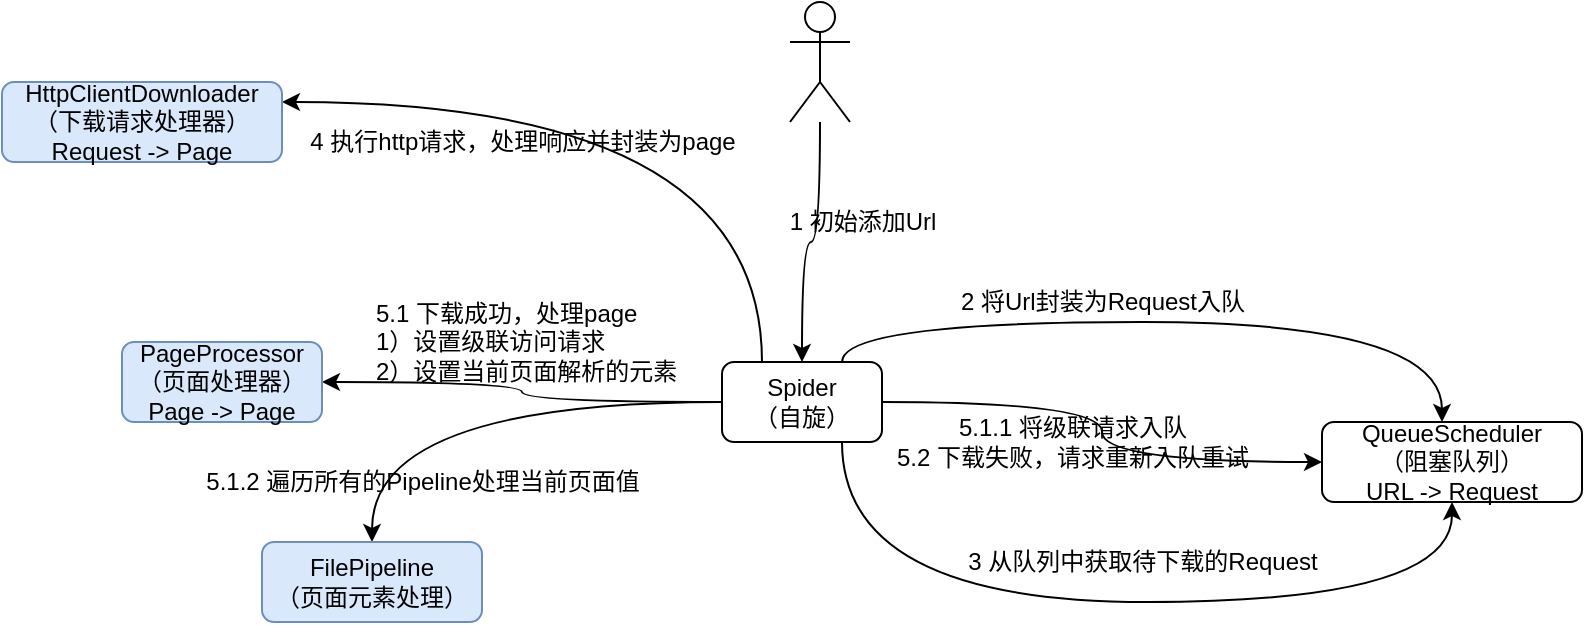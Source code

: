 <mxfile version="15.8.7" type="device"><diagram id="nL651q2q4npq-zvuoYUT" name="第 1 页"><mxGraphModel dx="943" dy="739" grid="1" gridSize="10" guides="1" tooltips="1" connect="1" arrows="1" fold="1" page="1" pageScale="1" pageWidth="827" pageHeight="1169" math="0" shadow="0"><root><mxCell id="0"/><mxCell id="1" parent="0"/><mxCell id="0P4SVvsmjYsuhx2KDA9D-9" style="edgeStyle=orthogonalEdgeStyle;curved=1;rounded=0;orthogonalLoop=1;jettySize=auto;html=1;exitX=0.75;exitY=0;exitDx=0;exitDy=0;" edge="1" parent="1" source="0P4SVvsmjYsuhx2KDA9D-1" target="0P4SVvsmjYsuhx2KDA9D-8"><mxGeometry relative="1" as="geometry"><mxPoint x="740" y="320" as="targetPoint"/><Array as="points"><mxPoint x="440" y="300"/><mxPoint x="740" y="300"/></Array></mxGeometry></mxCell><mxCell id="0P4SVvsmjYsuhx2KDA9D-13" style="edgeStyle=orthogonalEdgeStyle;curved=1;rounded=0;orthogonalLoop=1;jettySize=auto;html=1;entryX=0.5;entryY=1;entryDx=0;entryDy=0;" edge="1" parent="1" source="0P4SVvsmjYsuhx2KDA9D-1" target="0P4SVvsmjYsuhx2KDA9D-8"><mxGeometry relative="1" as="geometry"><mxPoint x="780" y="450" as="targetPoint"/><Array as="points"><mxPoint x="440" y="440"/><mxPoint x="745" y="440"/></Array></mxGeometry></mxCell><mxCell id="0P4SVvsmjYsuhx2KDA9D-15" style="edgeStyle=orthogonalEdgeStyle;curved=1;rounded=0;orthogonalLoop=1;jettySize=auto;html=1;entryX=1;entryY=0.25;entryDx=0;entryDy=0;exitX=0.25;exitY=0;exitDx=0;exitDy=0;" edge="1" parent="1" source="0P4SVvsmjYsuhx2KDA9D-1" target="0P4SVvsmjYsuhx2KDA9D-11"><mxGeometry relative="1" as="geometry"><Array as="points"><mxPoint x="400" y="190"/></Array></mxGeometry></mxCell><mxCell id="0P4SVvsmjYsuhx2KDA9D-17" style="edgeStyle=orthogonalEdgeStyle;curved=1;rounded=0;orthogonalLoop=1;jettySize=auto;html=1;" edge="1" parent="1" source="0P4SVvsmjYsuhx2KDA9D-1" target="0P4SVvsmjYsuhx2KDA9D-2"><mxGeometry relative="1" as="geometry"/></mxCell><mxCell id="0P4SVvsmjYsuhx2KDA9D-19" style="edgeStyle=orthogonalEdgeStyle;curved=1;rounded=0;orthogonalLoop=1;jettySize=auto;html=1;entryX=0;entryY=0.5;entryDx=0;entryDy=0;" edge="1" parent="1" source="0P4SVvsmjYsuhx2KDA9D-1" target="0P4SVvsmjYsuhx2KDA9D-8"><mxGeometry relative="1" as="geometry"/></mxCell><mxCell id="0P4SVvsmjYsuhx2KDA9D-21" style="edgeStyle=orthogonalEdgeStyle;curved=1;rounded=0;orthogonalLoop=1;jettySize=auto;html=1;" edge="1" parent="1" source="0P4SVvsmjYsuhx2KDA9D-1" target="0P4SVvsmjYsuhx2KDA9D-12"><mxGeometry relative="1" as="geometry"><Array as="points"><mxPoint x="205" y="340"/></Array></mxGeometry></mxCell><mxCell id="0P4SVvsmjYsuhx2KDA9D-1" value="Spider&lt;br&gt;（自旋）" style="rounded=1;whiteSpace=wrap;html=1;" vertex="1" parent="1"><mxGeometry x="380" y="320" width="80" height="40" as="geometry"/></mxCell><mxCell id="0P4SVvsmjYsuhx2KDA9D-2" value="PageProcessor&lt;br&gt;（页面处理器）&lt;br&gt;Page -&amp;gt; Page" style="rounded=1;whiteSpace=wrap;html=1;fillColor=#dae8fc;strokeColor=#6c8ebf;" vertex="1" parent="1"><mxGeometry x="80" y="310" width="100" height="40" as="geometry"/></mxCell><mxCell id="0P4SVvsmjYsuhx2KDA9D-5" style="edgeStyle=orthogonalEdgeStyle;curved=1;rounded=0;orthogonalLoop=1;jettySize=auto;html=1;" edge="1" parent="1" source="0P4SVvsmjYsuhx2KDA9D-4" target="0P4SVvsmjYsuhx2KDA9D-1"><mxGeometry relative="1" as="geometry"/></mxCell><mxCell id="0P4SVvsmjYsuhx2KDA9D-4" value="" style="shape=umlActor;verticalLabelPosition=bottom;verticalAlign=top;html=1;outlineConnect=0;" vertex="1" parent="1"><mxGeometry x="414" y="140" width="30" height="60" as="geometry"/></mxCell><mxCell id="0P4SVvsmjYsuhx2KDA9D-6" value="1 初始添加Url" style="text;html=1;align=center;verticalAlign=middle;resizable=0;points=[];autosize=1;strokeColor=none;fillColor=none;" vertex="1" parent="1"><mxGeometry x="405" y="240" width="90" height="20" as="geometry"/></mxCell><mxCell id="0P4SVvsmjYsuhx2KDA9D-8" value="QueueScheduler&lt;br&gt;（阻塞队列）&lt;br&gt;URL -&amp;gt; Request" style="rounded=1;whiteSpace=wrap;html=1;" vertex="1" parent="1"><mxGeometry x="680" y="350" width="130" height="40" as="geometry"/></mxCell><mxCell id="0P4SVvsmjYsuhx2KDA9D-10" value="2 将Url封装为Request入队" style="text;html=1;align=center;verticalAlign=middle;resizable=0;points=[];autosize=1;strokeColor=none;fillColor=none;" vertex="1" parent="1"><mxGeometry x="490" y="280" width="160" height="20" as="geometry"/></mxCell><mxCell id="0P4SVvsmjYsuhx2KDA9D-11" value="HttpClientDownloader&lt;br&gt;（下载请求处理器）&lt;br&gt;Request -&amp;gt; Page" style="rounded=1;whiteSpace=wrap;html=1;fillColor=#dae8fc;strokeColor=#6c8ebf;" vertex="1" parent="1"><mxGeometry x="20" y="180" width="140" height="40" as="geometry"/></mxCell><mxCell id="0P4SVvsmjYsuhx2KDA9D-12" value="FilePipeline&lt;br&gt;（页面元素处理）" style="rounded=1;whiteSpace=wrap;html=1;fillColor=#dae8fc;strokeColor=#6c8ebf;" vertex="1" parent="1"><mxGeometry x="150" y="410" width="110" height="40" as="geometry"/></mxCell><mxCell id="0P4SVvsmjYsuhx2KDA9D-14" value="3 从队列中获取待下载的Request" style="text;html=1;align=center;verticalAlign=middle;resizable=0;points=[];autosize=1;strokeColor=none;fillColor=none;" vertex="1" parent="1"><mxGeometry x="495" y="410" width="190" height="20" as="geometry"/></mxCell><mxCell id="0P4SVvsmjYsuhx2KDA9D-16" value="4 执行http请求，处理响应并封装为page" style="text;html=1;align=center;verticalAlign=middle;resizable=0;points=[];autosize=1;strokeColor=none;fillColor=none;" vertex="1" parent="1"><mxGeometry x="165" y="200" width="230" height="20" as="geometry"/></mxCell><mxCell id="0P4SVvsmjYsuhx2KDA9D-18" value="5.1 下载成功，处理page&lt;br&gt;1）设置级联访问请求&lt;br&gt;2）设置当前页面解析的元素" style="text;html=1;align=left;verticalAlign=middle;resizable=0;points=[];autosize=1;strokeColor=none;fillColor=none;" vertex="1" parent="1"><mxGeometry x="205" y="285" width="170" height="50" as="geometry"/></mxCell><mxCell id="0P4SVvsmjYsuhx2KDA9D-20" value="5.1.1 将级联请求入队&lt;br&gt;5.2 下载失败，请求重新入队重试" style="text;html=1;align=center;verticalAlign=middle;resizable=0;points=[];autosize=1;strokeColor=none;fillColor=none;" vertex="1" parent="1"><mxGeometry x="460" y="345" width="190" height="30" as="geometry"/></mxCell><mxCell id="0P4SVvsmjYsuhx2KDA9D-22" value="5.1.2&amp;nbsp;遍历所有的Pipeline处理当前页面值" style="text;html=1;align=center;verticalAlign=middle;resizable=0;points=[];autosize=1;strokeColor=none;fillColor=none;" vertex="1" parent="1"><mxGeometry x="115" y="370" width="230" height="20" as="geometry"/></mxCell></root></mxGraphModel></diagram></mxfile>